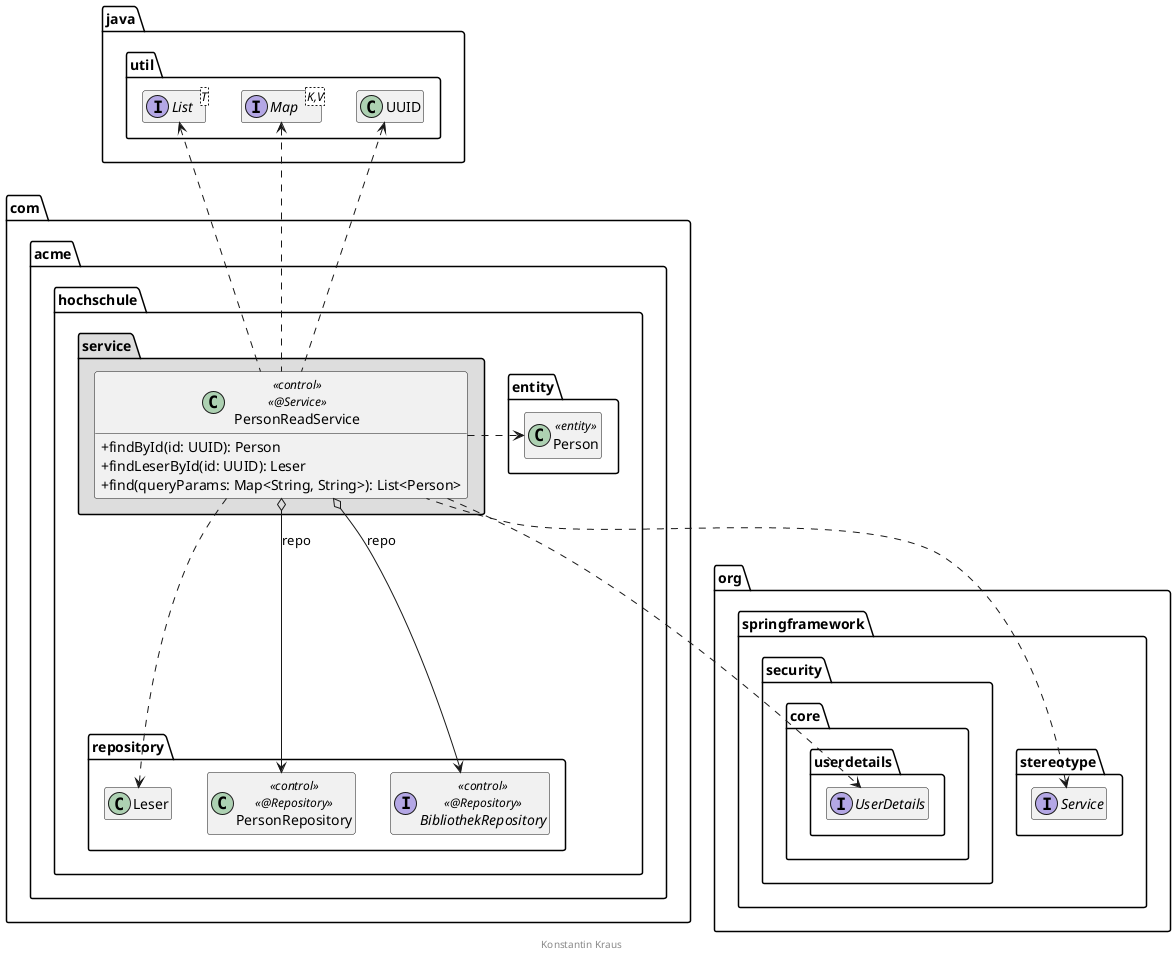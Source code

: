 @startuml PersonReadService

skinparam classAttributeIconSize 0

package org.springframework {
    package stereotype {
        interface Service
    }

    package security.core.userdetails {
        interface UserDetails
    }
}

package java.util {
    interface List<T>
    interface Map<K,V>
    class UUID

}

package com.acme.hochschule {
    package entity {
        class Person << entity >>
    }

    package repository {
        class PersonRepository << control >> << @Repository >>
        interface BibliothekRepository << control >> << @Repository >>
        class Leser
    }

    package service #DDDDDD {
        class PersonReadService << control >> << @Service >> {
            + findById(id: UUID): Person
            + findLeserById(id: UUID): Leser
            + find(queryParams: Map<String, String>): List<Person>
        }

        PersonReadService o--> PersonRepository : repo
        PersonReadService o--> BibliothekRepository : repo
        PersonReadService .right.> Person
        PersonReadService .right.> Leser
        PersonReadService .up.> Service
        PersonReadService .up.> UUID
        PersonReadService .up> List
        PersonReadService .up.> Map
        PersonReadService ..> UserDetails
    }
}

hide empty members

footer Konstantin Kraus

@enduml
